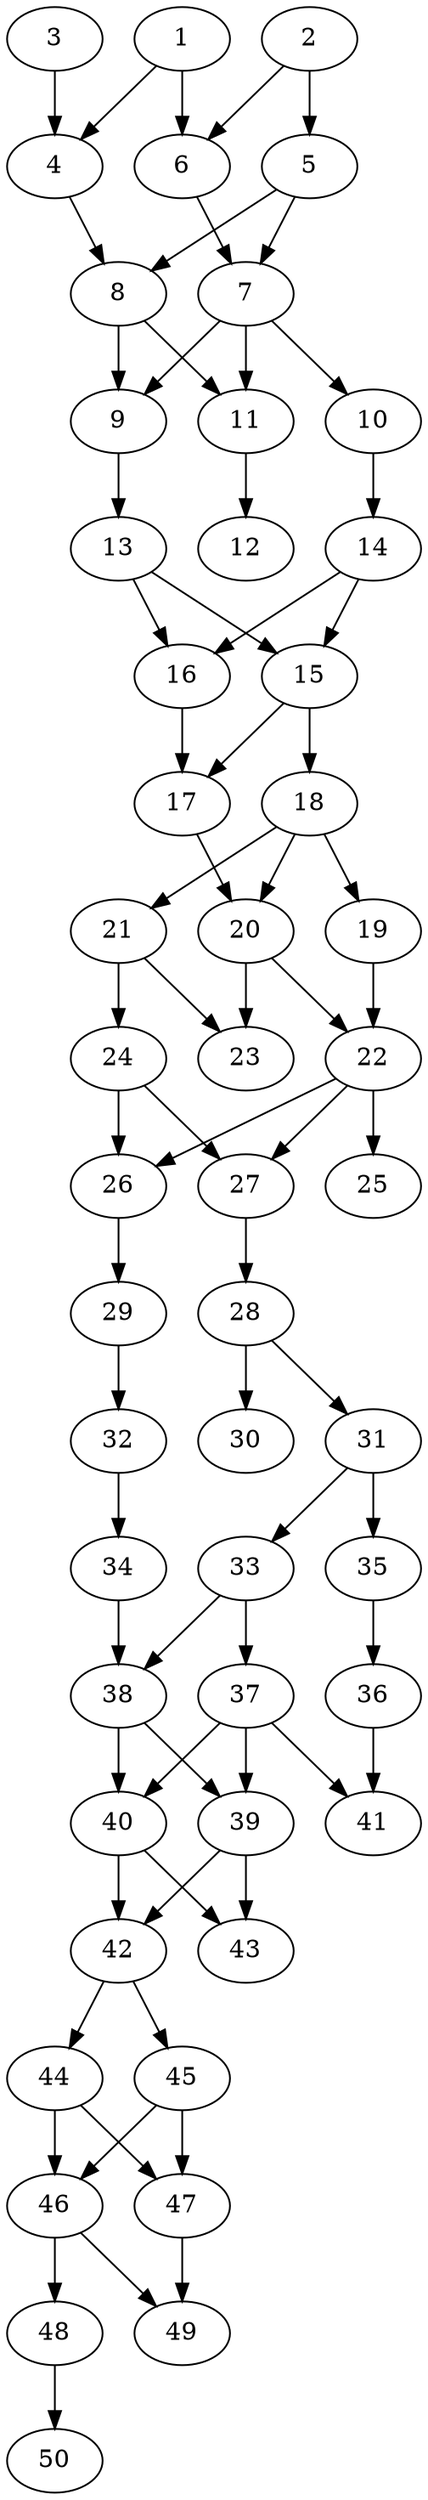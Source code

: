 // DAG automatically generated by daggen at Thu Oct  3 14:07:57 2019
// ./daggen --dot -n 50 --ccr 0.3 --fat 0.3 --regular 0.7 --density 0.6 --mindata 5242880 --maxdata 52428800 
digraph G {
  1 [size="135461547", alpha="0.09", expect_size="40638464"] 
  1 -> 4 [size ="40638464"]
  1 -> 6 [size ="40638464"]
  2 [size="82565120", alpha="0.16", expect_size="24769536"] 
  2 -> 5 [size ="24769536"]
  2 -> 6 [size ="24769536"]
  3 [size="42011307", alpha="0.18", expect_size="12603392"] 
  3 -> 4 [size ="12603392"]
  4 [size="150213973", alpha="0.16", expect_size="45064192"] 
  4 -> 8 [size ="45064192"]
  5 [size="107697493", alpha="0.12", expect_size="32309248"] 
  5 -> 7 [size ="32309248"]
  5 -> 8 [size ="32309248"]
  6 [size="82162347", alpha="0.14", expect_size="24648704"] 
  6 -> 7 [size ="24648704"]
  7 [size="45417813", alpha="0.10", expect_size="13625344"] 
  7 -> 9 [size ="13625344"]
  7 -> 10 [size ="13625344"]
  7 -> 11 [size ="13625344"]
  8 [size="83104427", alpha="0.07", expect_size="24931328"] 
  8 -> 9 [size ="24931328"]
  8 -> 11 [size ="24931328"]
  9 [size="80472747", alpha="0.12", expect_size="24141824"] 
  9 -> 13 [size ="24141824"]
  10 [size="93044053", alpha="0.17", expect_size="27913216"] 
  10 -> 14 [size ="27913216"]
  11 [size="121924267", alpha="0.10", expect_size="36577280"] 
  11 -> 12 [size ="36577280"]
  12 [size="32088747", alpha="0.05", expect_size="9626624"] 
  13 [size="155791360", alpha="0.01", expect_size="46737408"] 
  13 -> 15 [size ="46737408"]
  13 -> 16 [size ="46737408"]
  14 [size="143530667", alpha="0.07", expect_size="43059200"] 
  14 -> 15 [size ="43059200"]
  14 -> 16 [size ="43059200"]
  15 [size="111295147", alpha="0.16", expect_size="33388544"] 
  15 -> 17 [size ="33388544"]
  15 -> 18 [size ="33388544"]
  16 [size="51483307", alpha="0.10", expect_size="15444992"] 
  16 -> 17 [size ="15444992"]
  17 [size="163365547", alpha="0.02", expect_size="49009664"] 
  17 -> 20 [size ="49009664"]
  18 [size="84049920", alpha="0.11", expect_size="25214976"] 
  18 -> 19 [size ="25214976"]
  18 -> 20 [size ="25214976"]
  18 -> 21 [size ="25214976"]
  19 [size="138823680", alpha="0.14", expect_size="41647104"] 
  19 -> 22 [size ="41647104"]
  20 [size="74769067", alpha="0.06", expect_size="22430720"] 
  20 -> 22 [size ="22430720"]
  20 -> 23 [size ="22430720"]
  21 [size="54760107", alpha="0.13", expect_size="16428032"] 
  21 -> 23 [size ="16428032"]
  21 -> 24 [size ="16428032"]
  22 [size="136676693", alpha="0.09", expect_size="41003008"] 
  22 -> 25 [size ="41003008"]
  22 -> 26 [size ="41003008"]
  22 -> 27 [size ="41003008"]
  23 [size="17558187", alpha="0.07", expect_size="5267456"] 
  24 [size="23244800", alpha="0.03", expect_size="6973440"] 
  24 -> 26 [size ="6973440"]
  24 -> 27 [size ="6973440"]
  25 [size="74963627", alpha="0.10", expect_size="22489088"] 
  26 [size="43506347", alpha="0.05", expect_size="13051904"] 
  26 -> 29 [size ="13051904"]
  27 [size="119364267", alpha="0.04", expect_size="35809280"] 
  27 -> 28 [size ="35809280"]
  28 [size="134690133", alpha="0.11", expect_size="40407040"] 
  28 -> 30 [size ="40407040"]
  28 -> 31 [size ="40407040"]
  29 [size="60439893", alpha="0.06", expect_size="18131968"] 
  29 -> 32 [size ="18131968"]
  30 [size="168567467", alpha="0.10", expect_size="50570240"] 
  31 [size="58040320", alpha="0.08", expect_size="17412096"] 
  31 -> 33 [size ="17412096"]
  31 -> 35 [size ="17412096"]
  32 [size="161423360", alpha="0.08", expect_size="48427008"] 
  32 -> 34 [size ="48427008"]
  33 [size="71946240", alpha="0.06", expect_size="21583872"] 
  33 -> 37 [size ="21583872"]
  33 -> 38 [size ="21583872"]
  34 [size="128720213", alpha="0.19", expect_size="38616064"] 
  34 -> 38 [size ="38616064"]
  35 [size="149910187", alpha="0.04", expect_size="44973056"] 
  35 -> 36 [size ="44973056"]
  36 [size="68450987", alpha="0.14", expect_size="20535296"] 
  36 -> 41 [size ="20535296"]
  37 [size="106325333", alpha="0.02", expect_size="31897600"] 
  37 -> 39 [size ="31897600"]
  37 -> 40 [size ="31897600"]
  37 -> 41 [size ="31897600"]
  38 [size="134181547", alpha="0.19", expect_size="40254464"] 
  38 -> 39 [size ="40254464"]
  38 -> 40 [size ="40254464"]
  39 [size="60364800", alpha="0.11", expect_size="18109440"] 
  39 -> 42 [size ="18109440"]
  39 -> 43 [size ="18109440"]
  40 [size="105161387", alpha="0.11", expect_size="31548416"] 
  40 -> 42 [size ="31548416"]
  40 -> 43 [size ="31548416"]
  41 [size="29569707", alpha="0.15", expect_size="8870912"] 
  42 [size="95317333", alpha="0.14", expect_size="28595200"] 
  42 -> 44 [size ="28595200"]
  42 -> 45 [size ="28595200"]
  43 [size="159737173", alpha="0.14", expect_size="47921152"] 
  44 [size="46568107", alpha="0.14", expect_size="13970432"] 
  44 -> 46 [size ="13970432"]
  44 -> 47 [size ="13970432"]
  45 [size="39154347", alpha="0.01", expect_size="11746304"] 
  45 -> 46 [size ="11746304"]
  45 -> 47 [size ="11746304"]
  46 [size="74031787", alpha="0.12", expect_size="22209536"] 
  46 -> 48 [size ="22209536"]
  46 -> 49 [size ="22209536"]
  47 [size="27921067", alpha="0.15", expect_size="8376320"] 
  47 -> 49 [size ="8376320"]
  48 [size="46711467", alpha="0.14", expect_size="14013440"] 
  48 -> 50 [size ="14013440"]
  49 [size="39693653", alpha="0.18", expect_size="11908096"] 
  50 [size="128215040", alpha="0.01", expect_size="38464512"] 
}
